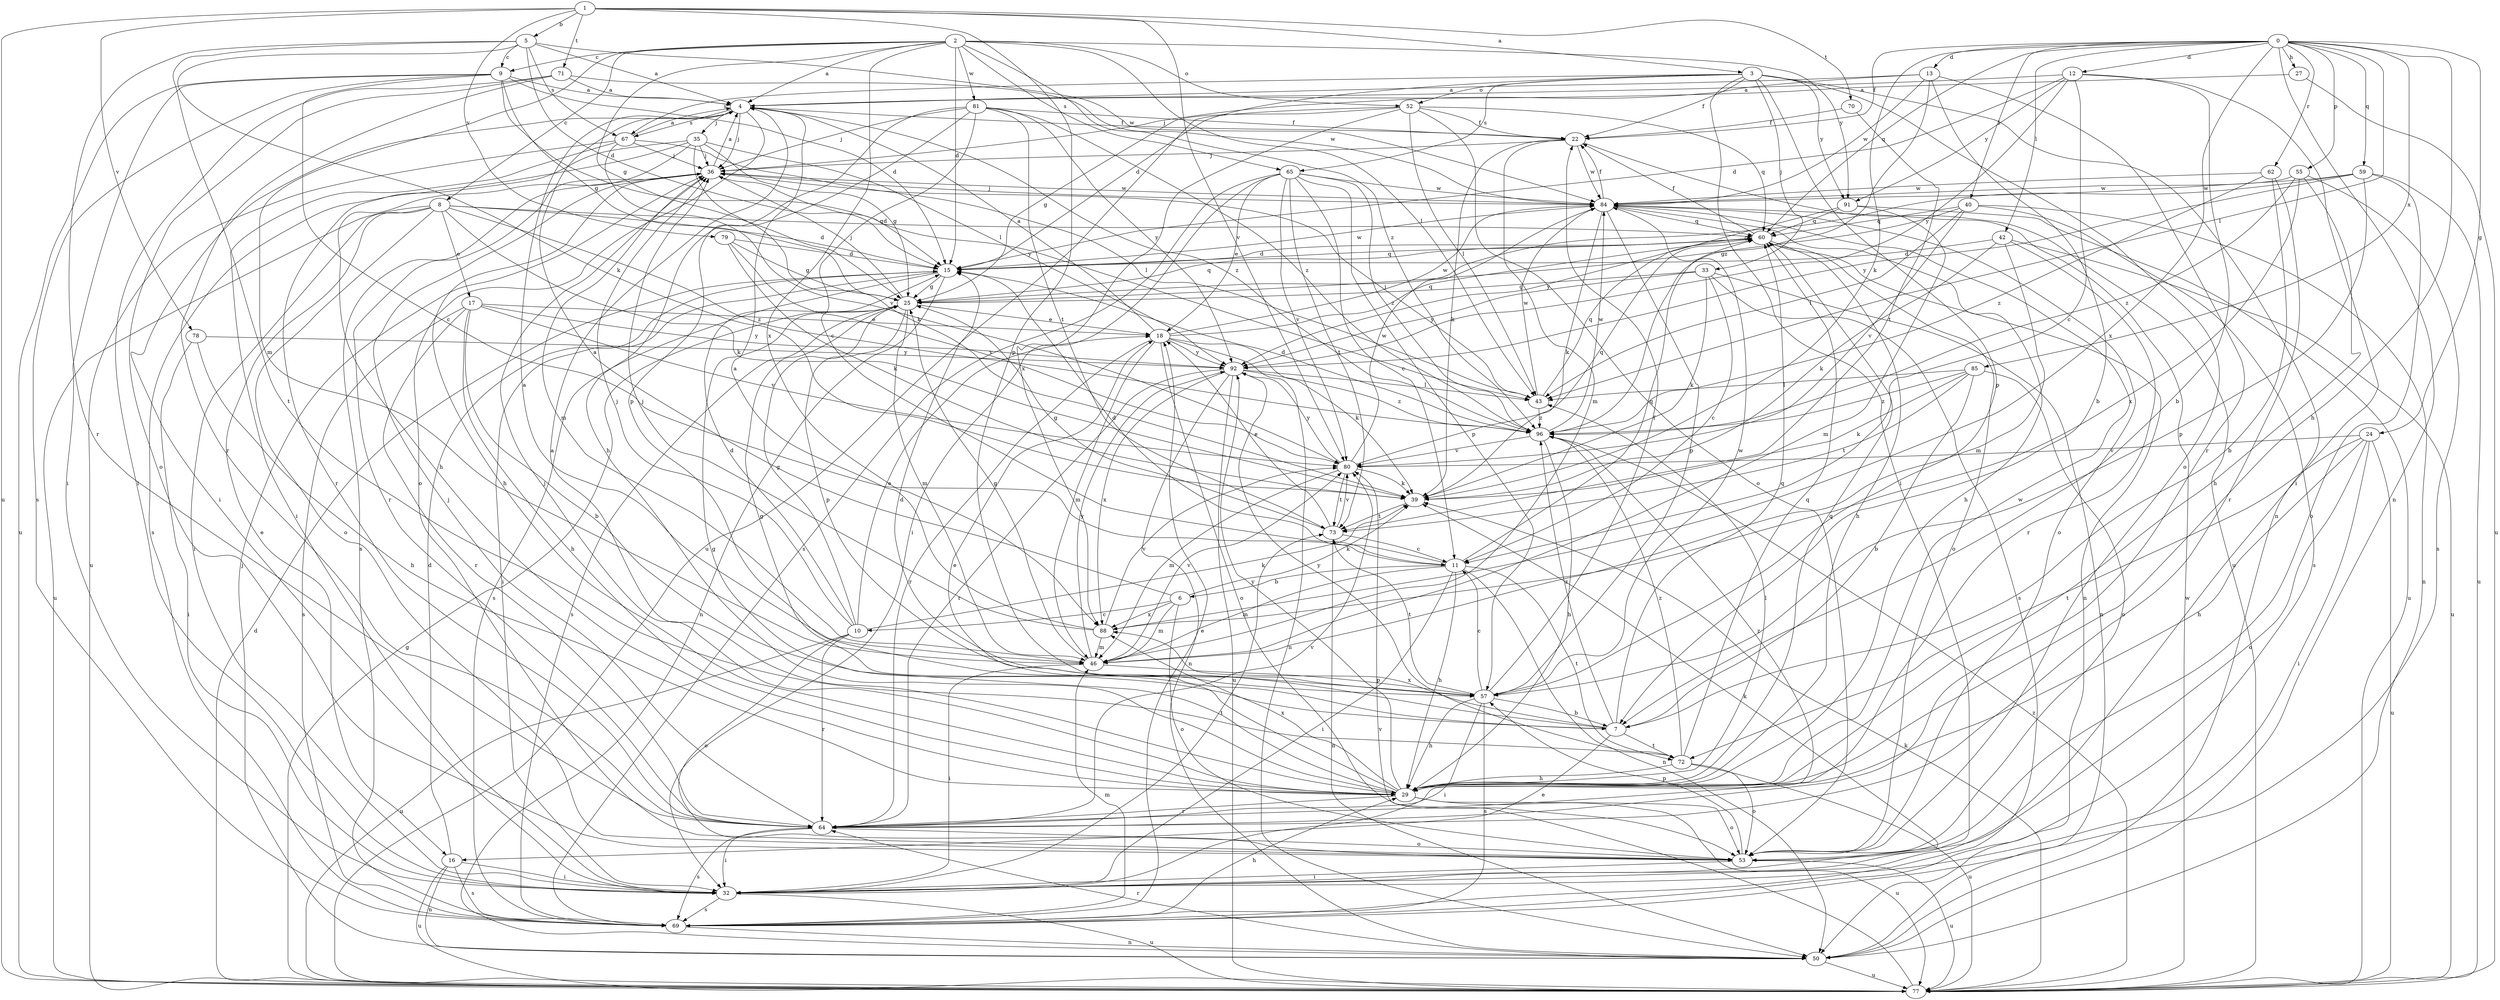 strict digraph  {
0;
1;
2;
3;
4;
5;
6;
7;
8;
9;
10;
11;
12;
13;
15;
16;
17;
18;
22;
24;
25;
27;
29;
32;
33;
35;
36;
39;
40;
42;
43;
46;
50;
52;
53;
55;
57;
59;
60;
62;
64;
65;
67;
69;
70;
71;
72;
73;
77;
78;
79;
80;
81;
84;
85;
88;
91;
92;
96;
0 -> 12  [label=d];
0 -> 13  [label=d];
0 -> 22  [label=f];
0 -> 24  [label=g];
0 -> 27  [label=h];
0 -> 29  [label=h];
0 -> 39  [label=k];
0 -> 40  [label=l];
0 -> 42  [label=l];
0 -> 43  [label=l];
0 -> 50  [label=n];
0 -> 55  [label=p];
0 -> 59  [label=q];
0 -> 60  [label=q];
0 -> 62  [label=r];
0 -> 85  [label=x];
0 -> 88  [label=x];
1 -> 3  [label=a];
1 -> 5  [label=b];
1 -> 57  [label=p];
1 -> 70  [label=t];
1 -> 71  [label=t];
1 -> 77  [label=u];
1 -> 78  [label=v];
1 -> 79  [label=v];
1 -> 80  [label=v];
2 -> 4  [label=a];
2 -> 8  [label=c];
2 -> 9  [label=c];
2 -> 15  [label=d];
2 -> 25  [label=g];
2 -> 43  [label=l];
2 -> 46  [label=m];
2 -> 52  [label=o];
2 -> 65  [label=s];
2 -> 81  [label=w];
2 -> 88  [label=x];
2 -> 91  [label=y];
2 -> 96  [label=z];
3 -> 15  [label=d];
3 -> 22  [label=f];
3 -> 32  [label=i];
3 -> 33  [label=j];
3 -> 50  [label=n];
3 -> 52  [label=o];
3 -> 53  [label=o];
3 -> 57  [label=p];
3 -> 65  [label=s];
3 -> 67  [label=s];
3 -> 91  [label=y];
4 -> 22  [label=f];
4 -> 32  [label=i];
4 -> 35  [label=j];
4 -> 36  [label=j];
4 -> 53  [label=o];
4 -> 67  [label=s];
4 -> 96  [label=z];
5 -> 4  [label=a];
5 -> 9  [label=c];
5 -> 15  [label=d];
5 -> 39  [label=k];
5 -> 64  [label=r];
5 -> 67  [label=s];
5 -> 72  [label=t];
5 -> 84  [label=w];
6 -> 4  [label=a];
6 -> 10  [label=c];
6 -> 39  [label=k];
6 -> 46  [label=m];
6 -> 53  [label=o];
6 -> 88  [label=x];
7 -> 15  [label=d];
7 -> 16  [label=e];
7 -> 25  [label=g];
7 -> 60  [label=q];
7 -> 72  [label=t];
7 -> 88  [label=x];
7 -> 96  [label=z];
8 -> 15  [label=d];
8 -> 16  [label=e];
8 -> 17  [label=e];
8 -> 32  [label=i];
8 -> 39  [label=k];
8 -> 53  [label=o];
8 -> 60  [label=q];
8 -> 77  [label=u];
8 -> 96  [label=z];
9 -> 4  [label=a];
9 -> 11  [label=c];
9 -> 15  [label=d];
9 -> 25  [label=g];
9 -> 32  [label=i];
9 -> 43  [label=l];
9 -> 69  [label=s];
9 -> 77  [label=u];
10 -> 15  [label=d];
10 -> 18  [label=e];
10 -> 25  [label=g];
10 -> 36  [label=j];
10 -> 39  [label=k];
10 -> 53  [label=o];
10 -> 64  [label=r];
10 -> 77  [label=u];
11 -> 6  [label=b];
11 -> 15  [label=d];
11 -> 29  [label=h];
11 -> 32  [label=i];
11 -> 46  [label=m];
11 -> 50  [label=n];
11 -> 60  [label=q];
11 -> 72  [label=t];
12 -> 4  [label=a];
12 -> 7  [label=b];
12 -> 11  [label=c];
12 -> 15  [label=d];
12 -> 32  [label=i];
12 -> 91  [label=y];
12 -> 92  [label=y];
13 -> 4  [label=a];
13 -> 7  [label=b];
13 -> 36  [label=j];
13 -> 64  [label=r];
13 -> 84  [label=w];
13 -> 96  [label=z];
15 -> 25  [label=g];
15 -> 32  [label=i];
15 -> 50  [label=n];
15 -> 60  [label=q];
15 -> 69  [label=s];
15 -> 84  [label=w];
16 -> 15  [label=d];
16 -> 32  [label=i];
16 -> 50  [label=n];
16 -> 69  [label=s];
16 -> 77  [label=u];
17 -> 7  [label=b];
17 -> 18  [label=e];
17 -> 29  [label=h];
17 -> 64  [label=r];
17 -> 69  [label=s];
17 -> 80  [label=v];
17 -> 92  [label=y];
18 -> 4  [label=a];
18 -> 39  [label=k];
18 -> 46  [label=m];
18 -> 50  [label=n];
18 -> 53  [label=o];
18 -> 60  [label=q];
18 -> 64  [label=r];
18 -> 84  [label=w];
18 -> 92  [label=y];
22 -> 36  [label=j];
22 -> 39  [label=k];
22 -> 46  [label=m];
22 -> 77  [label=u];
22 -> 84  [label=w];
24 -> 29  [label=h];
24 -> 32  [label=i];
24 -> 53  [label=o];
24 -> 72  [label=t];
24 -> 77  [label=u];
24 -> 80  [label=v];
25 -> 18  [label=e];
25 -> 36  [label=j];
25 -> 46  [label=m];
25 -> 57  [label=p];
25 -> 60  [label=q];
25 -> 69  [label=s];
27 -> 4  [label=a];
27 -> 77  [label=u];
29 -> 4  [label=a];
29 -> 18  [label=e];
29 -> 25  [label=g];
29 -> 36  [label=j];
29 -> 43  [label=l];
29 -> 53  [label=o];
29 -> 60  [label=q];
29 -> 64  [label=r];
29 -> 77  [label=u];
29 -> 84  [label=w];
29 -> 88  [label=x];
29 -> 92  [label=y];
32 -> 39  [label=k];
32 -> 69  [label=s];
32 -> 73  [label=t];
32 -> 77  [label=u];
33 -> 11  [label=c];
33 -> 25  [label=g];
33 -> 39  [label=k];
33 -> 50  [label=n];
33 -> 69  [label=s];
33 -> 92  [label=y];
35 -> 25  [label=g];
35 -> 29  [label=h];
35 -> 36  [label=j];
35 -> 39  [label=k];
35 -> 64  [label=r];
35 -> 69  [label=s];
35 -> 92  [label=y];
36 -> 4  [label=a];
36 -> 15  [label=d];
36 -> 29  [label=h];
36 -> 46  [label=m];
36 -> 64  [label=r];
36 -> 69  [label=s];
36 -> 84  [label=w];
39 -> 73  [label=t];
40 -> 25  [label=g];
40 -> 43  [label=l];
40 -> 50  [label=n];
40 -> 60  [label=q];
40 -> 69  [label=s];
40 -> 80  [label=v];
42 -> 15  [label=d];
42 -> 39  [label=k];
42 -> 46  [label=m];
42 -> 64  [label=r];
42 -> 77  [label=u];
43 -> 36  [label=j];
43 -> 60  [label=q];
43 -> 84  [label=w];
43 -> 96  [label=z];
46 -> 4  [label=a];
46 -> 25  [label=g];
46 -> 32  [label=i];
46 -> 57  [label=p];
46 -> 80  [label=v];
46 -> 92  [label=y];
50 -> 36  [label=j];
50 -> 64  [label=r];
50 -> 77  [label=u];
52 -> 22  [label=f];
52 -> 25  [label=g];
52 -> 43  [label=l];
52 -> 53  [label=o];
52 -> 60  [label=q];
52 -> 77  [label=u];
52 -> 88  [label=x];
53 -> 32  [label=i];
53 -> 57  [label=p];
53 -> 77  [label=u];
55 -> 29  [label=h];
55 -> 69  [label=s];
55 -> 84  [label=w];
55 -> 88  [label=x];
55 -> 96  [label=z];
57 -> 7  [label=b];
57 -> 11  [label=c];
57 -> 22  [label=f];
57 -> 29  [label=h];
57 -> 32  [label=i];
57 -> 69  [label=s];
57 -> 73  [label=t];
57 -> 84  [label=w];
59 -> 25  [label=g];
59 -> 53  [label=o];
59 -> 57  [label=p];
59 -> 77  [label=u];
59 -> 84  [label=w];
59 -> 92  [label=y];
60 -> 15  [label=d];
60 -> 22  [label=f];
60 -> 29  [label=h];
60 -> 50  [label=n];
60 -> 53  [label=o];
62 -> 7  [label=b];
62 -> 64  [label=r];
62 -> 84  [label=w];
62 -> 96  [label=z];
64 -> 32  [label=i];
64 -> 36  [label=j];
64 -> 53  [label=o];
64 -> 69  [label=s];
64 -> 80  [label=v];
64 -> 96  [label=z];
65 -> 11  [label=c];
65 -> 18  [label=e];
65 -> 32  [label=i];
65 -> 57  [label=p];
65 -> 69  [label=s];
65 -> 73  [label=t];
65 -> 80  [label=v];
65 -> 84  [label=w];
65 -> 96  [label=z];
67 -> 4  [label=a];
67 -> 32  [label=i];
67 -> 36  [label=j];
67 -> 43  [label=l];
67 -> 77  [label=u];
67 -> 80  [label=v];
69 -> 18  [label=e];
69 -> 29  [label=h];
69 -> 46  [label=m];
69 -> 50  [label=n];
70 -> 22  [label=f];
70 -> 73  [label=t];
71 -> 4  [label=a];
71 -> 32  [label=i];
71 -> 53  [label=o];
71 -> 64  [label=r];
71 -> 84  [label=w];
72 -> 29  [label=h];
72 -> 53  [label=o];
72 -> 60  [label=q];
72 -> 77  [label=u];
72 -> 92  [label=y];
72 -> 96  [label=z];
73 -> 11  [label=c];
73 -> 18  [label=e];
73 -> 25  [label=g];
73 -> 50  [label=n];
73 -> 80  [label=v];
77 -> 15  [label=d];
77 -> 25  [label=g];
77 -> 39  [label=k];
77 -> 80  [label=v];
77 -> 84  [label=w];
77 -> 96  [label=z];
78 -> 29  [label=h];
78 -> 32  [label=i];
78 -> 92  [label=y];
79 -> 15  [label=d];
79 -> 25  [label=g];
79 -> 39  [label=k];
79 -> 80  [label=v];
80 -> 39  [label=k];
80 -> 46  [label=m];
80 -> 60  [label=q];
80 -> 73  [label=t];
80 -> 84  [label=w];
80 -> 92  [label=y];
81 -> 11  [label=c];
81 -> 22  [label=f];
81 -> 29  [label=h];
81 -> 36  [label=j];
81 -> 57  [label=p];
81 -> 73  [label=t];
81 -> 92  [label=y];
81 -> 96  [label=z];
84 -> 22  [label=f];
84 -> 29  [label=h];
84 -> 36  [label=j];
84 -> 39  [label=k];
84 -> 53  [label=o];
84 -> 57  [label=p];
84 -> 60  [label=q];
85 -> 7  [label=b];
85 -> 39  [label=k];
85 -> 43  [label=l];
85 -> 53  [label=o];
85 -> 73  [label=t];
85 -> 96  [label=z];
88 -> 4  [label=a];
88 -> 36  [label=j];
88 -> 46  [label=m];
88 -> 80  [label=v];
91 -> 46  [label=m];
91 -> 60  [label=q];
91 -> 77  [label=u];
91 -> 92  [label=y];
92 -> 43  [label=l];
92 -> 50  [label=n];
92 -> 64  [label=r];
92 -> 77  [label=u];
92 -> 88  [label=x];
92 -> 96  [label=z];
96 -> 15  [label=d];
96 -> 29  [label=h];
96 -> 80  [label=v];
96 -> 84  [label=w];
}
